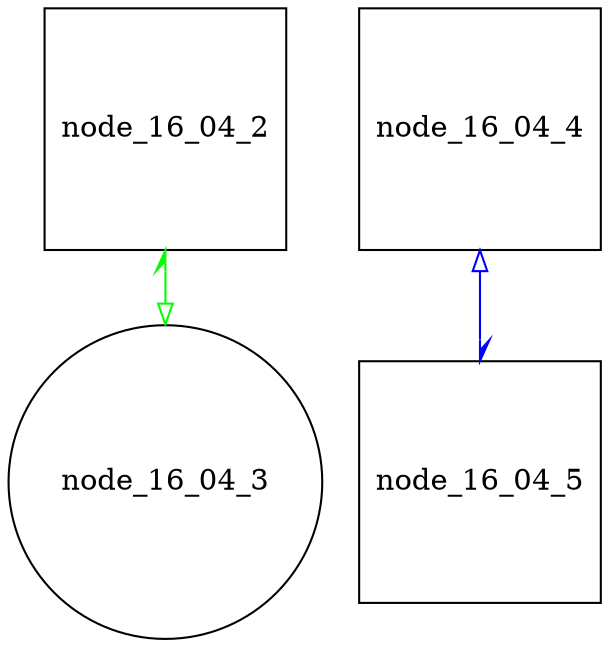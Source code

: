 strict digraph graph_16_04
{
	subgraph subgraph_16_04_1
	{
		node [shape = square]

		label = ""

		node_16_04_2 -> { node [shape = circle] node_16_04_3 }
		[
			arrowhead = "empty",
			arrowtail = "halfopen"
			color     = green
			dir       = "both",
		]

		node_16_04_4 -> node_16_04_5
		[
			arrowhead = "halfopen",
			arrowtail = "empty"
			color     = blue
			dir       = "both",
		]
	}
}
